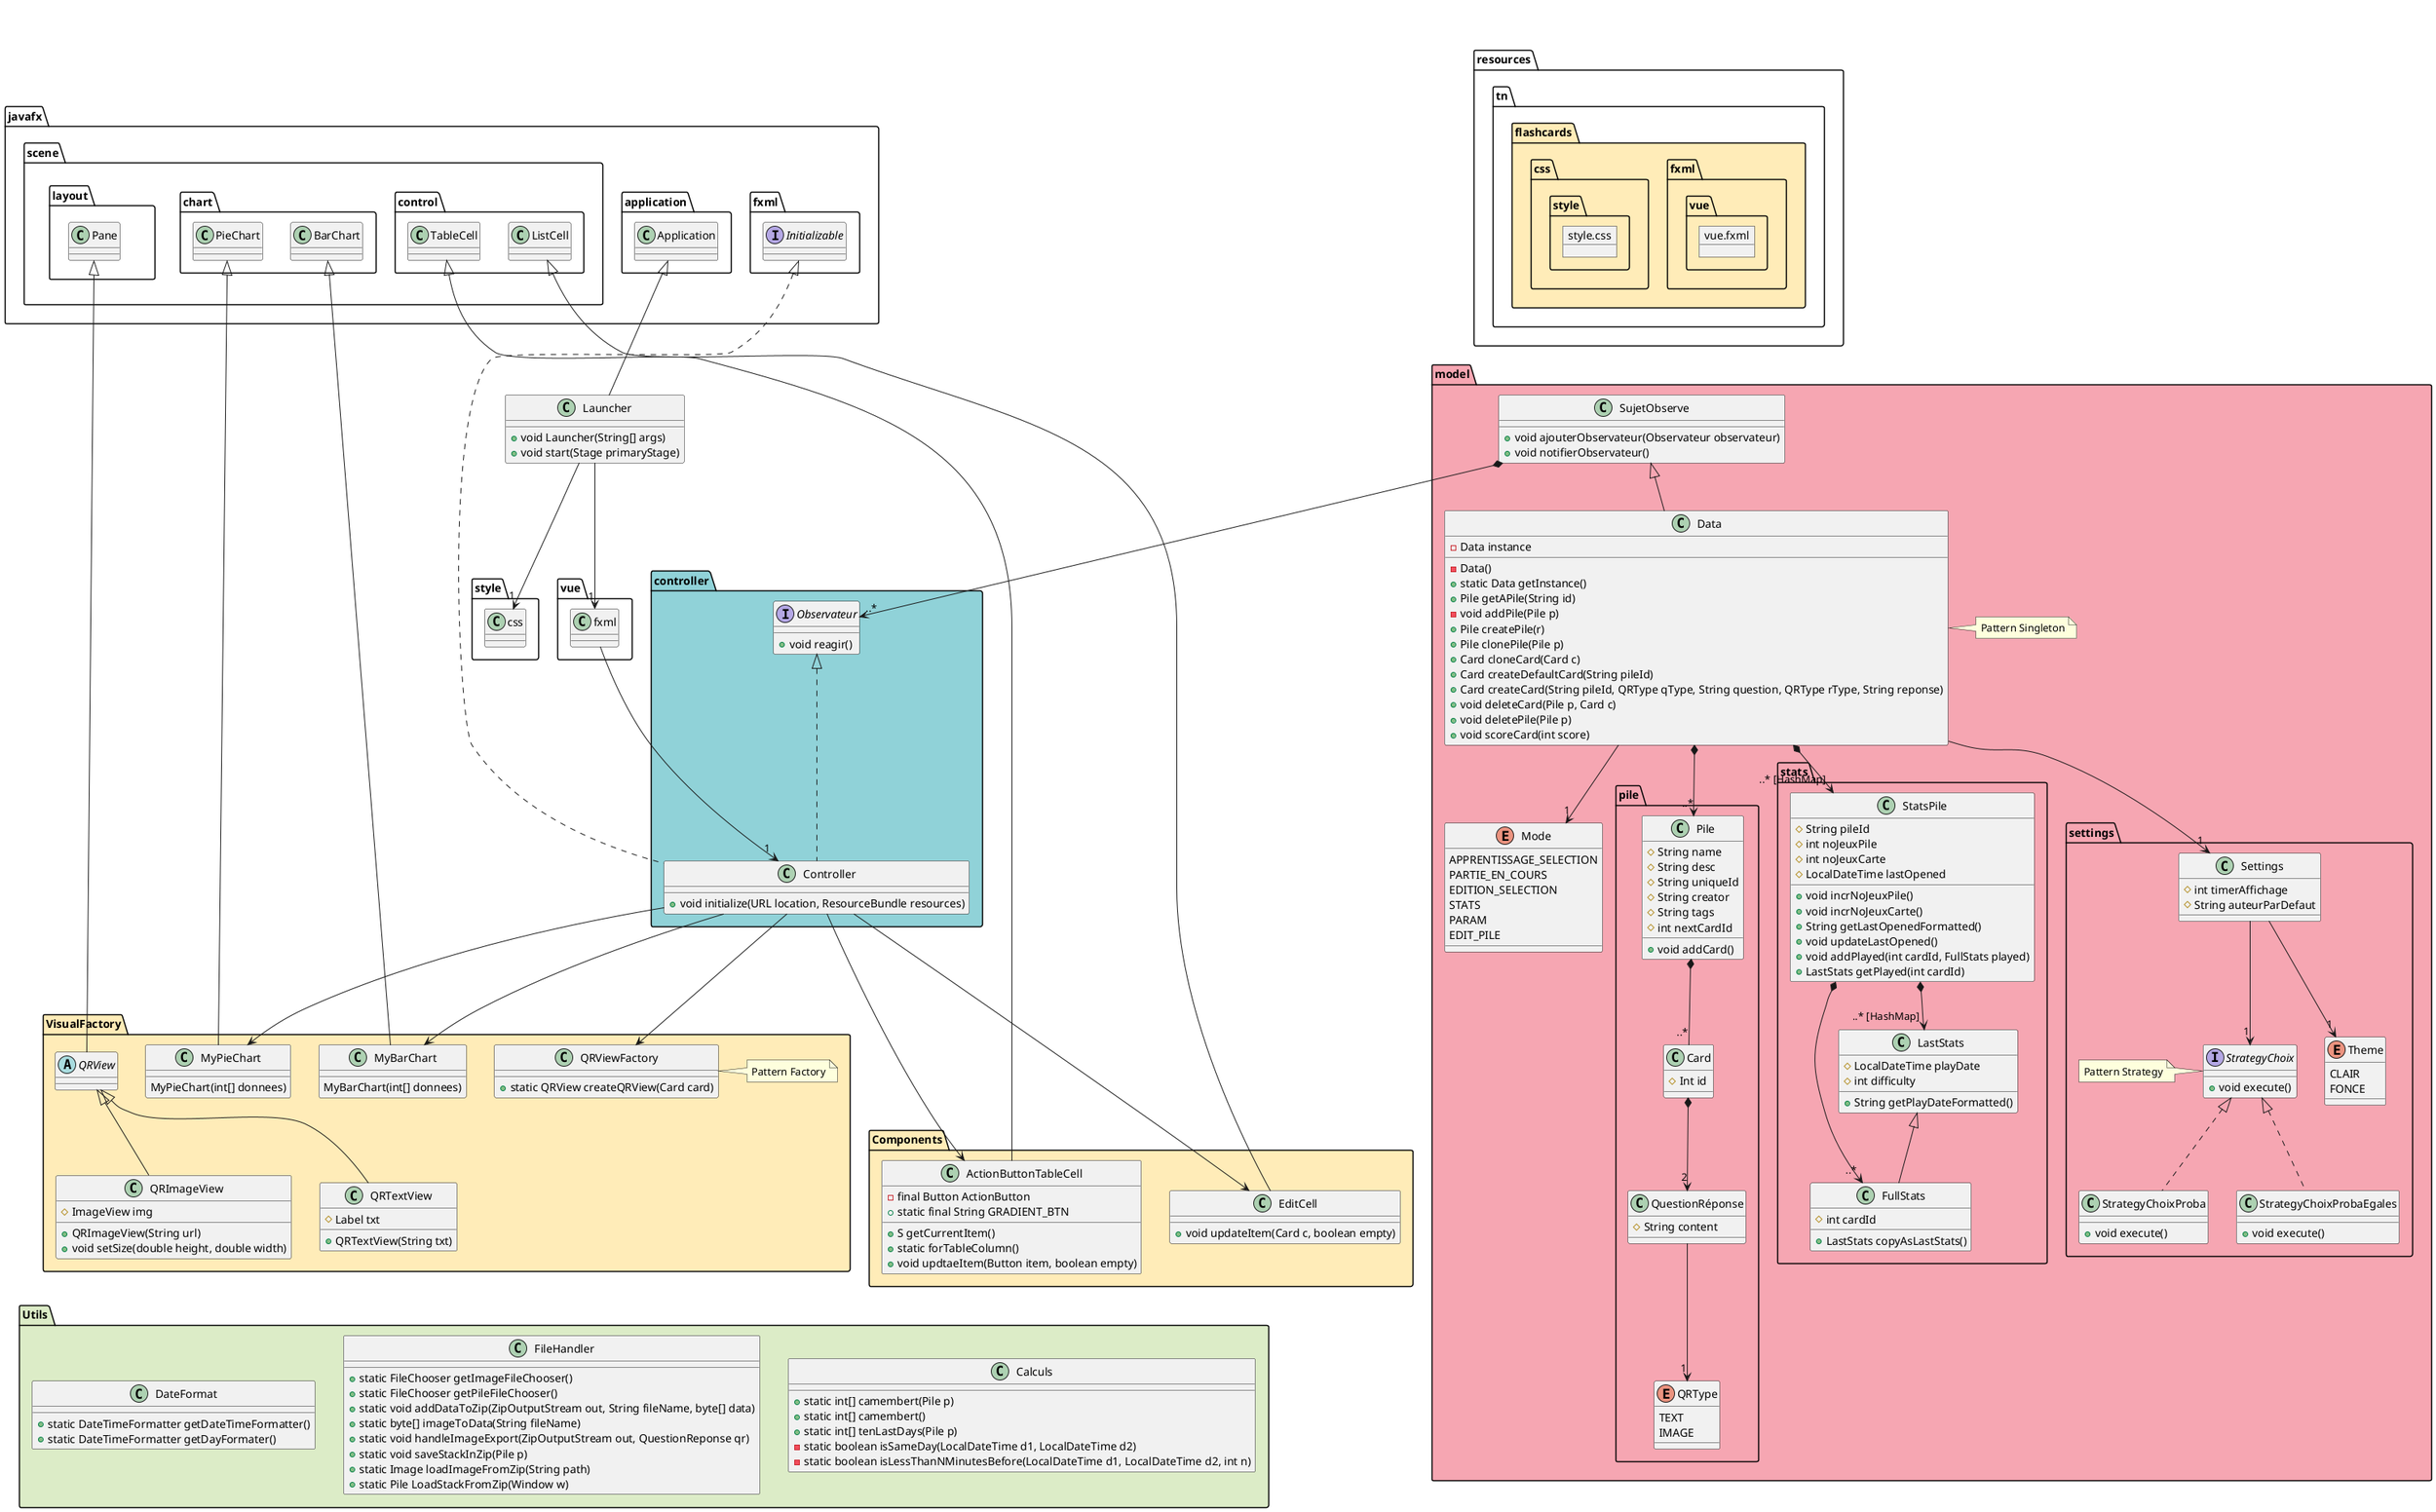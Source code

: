 @startuml class

/' ******* ********** **********
********** GLOBAL
********** ********** ********'/
class Launcher extends javafx.application.Application {
    + void Launcher(String[] args)
    + void start(Stage primaryStage)
}


/' ******* ********** **********
********** VIEW
********** ********** ********'/
package "resources.tn.flashcards" #ffecb8 {
    package fxml {
        object vue.fxml
    }

    package css {
        object style.css
    }
}

package "VisualFactory" #ffecb8 {

    class QRViewFactory
    note right: Pattern Factory
    class QRViewFactory {
        + static QRView createQRView(Card card)
    }

    abstract QRView extends javafx.scene.layout.Pane {}

    class QRTextView extends QRView {
        # Label txt

        + QRTextView(String txt)
    }

    class QRImageView extends QRView {
        # ImageView img

        + QRImageView(String url)
        + void setSize(double height, double width)
    }

    class MyBarChart extends javafx.scene.chart.BarChart {
        MyBarChart(int[] donnees)
    }

    class MyPieChart extends javafx.scene.chart.PieChart {
        MyPieChart(int[] donnees)
    }

    
}

/' ******* ********** **********
********** COMPONENTS
********** ********** ********'/

package "Components" #ffecb8 {
    class ActionButtonTableCell extends javafx.scene.control.TableCell {
        - final Button ActionButton
        + static final String GRADIENT_BTN

        + S getCurrentItem()
        + static forTableColumn()
        + void updtaeItem(Button item, boolean empty)
    }

    class EditCell extends javafx.scene.control.ListCell {
        + void updateItem(Card c, boolean empty)
    }
}

/' ******* ********** **********
********** UTILS
********** ********** ********'/

package "Utils" #dcecc7 {

    class Calculs {
        + static int[] camembert(Pile p)
        + static int[] camembert()
        + static int[] tenLastDays(Pile p)
        - static boolean isSameDay(LocalDateTime d1, LocalDateTime d2)
        - static boolean isLessThanNMinutesBefore(LocalDateTime d1, LocalDateTime d2, int n)
    }
    class FileHandler{
        + static FileChooser getImageFileChooser()
        + static FileChooser getPileFileChooser()
        + static void addDataToZip(ZipOutputStream out, String fileName, byte[] data)
        + static byte[] imageToData(String fileName)
        + static void handleImageExport(ZipOutputStream out, QuestionReponse qr)
        + static void saveStackInZip(Pile p)
        + static Image loadImageFromZip(String path)
        + static Pile LoadStackFromZip(Window w)
    }

    class DateFormat {
        + static DateTimeFormatter getDateTimeFormatter()
        + static DateTimeFormatter getDayFormater()
    }
}

/' ******* ********** **********
********** CONTROLLER
********** ********** ********'/
package "controller" #90d2d8 {

    interface Observateur {
        + void reagir()
    }

    class Controller implements javafx.fxml.Initializable, Observateur {
        +void initialize(URL location, ResourceBundle resources)
    }

}

/' ******* ********** **********
********** MODEL
********** ********** ********'/
package "model" #f6a6b2 {

    class SujetObserve {
        + void ajouterObservateur(Observateur observateur)
        + void notifierObservateur()
    }

    class Data extends SujetObserve {
        - Data instance
        - Data()
        + static Data getInstance()
        + Pile getAPile(String id)
        - void addPile(Pile p)
        + Pile createPile(r)
        + Pile clonePile(Pile p)
        + Card cloneCard(Card c)
        + Card createDefaultCard(String pileId)
        + Card createCard(String pileId, QRType qType, String question, QRType rType, String reponse)
        + void deleteCard(Pile p, Card c)
        + void deletePile(Pile p)
        + void scoreCard(int score)
    }
    class Data
    note right: Pattern Singleton

    enum Mode {
        APPRENTISSAGE_SELECTION
        PARTIE_EN_COURS
        EDITION_SELECTION
        STATS
        PARAM
        EDIT_PILE
    }

    

    package pile {

        class Pile {
            # String name
            # String desc
            # String uniqueId
            # String creator
            # String tags
            # int nextCardId

            + void addCard()
        }

        class Card {
            # Int id
        }

        class QuestionRéponse {
            # String content
        }

        enum QRType {
            TEXT 
            IMAGE
        }
    }

    package stats {
        class StatsPile {
            # String pileId
            # int noJeuxPile
            # int noJeuxCarte
            # LocalDateTime lastOpened

            + void incrNoJeuxPile()
            + void incrNoJeuxCarte()
            + String getLastOpenedFormatted()
            + void updateLastOpened()
            + void addPlayed(int cardId, FullStats played)
            + LastStats getPlayed(int cardId)
        }

        class LastStats {
            # LocalDateTime playDate
            # int difficulty

            + String getPlayDateFormatted()
        }

        class FullStats extends LastStats {
            # int cardId

            + LastStats copyAsLastStats()
        }

        


    }

    package settings {

        class Settings {
            # int timerAffichage
            # String auteurParDefaut
        }

        interface StrategyChoix
        note left: Pattern Strategy
        interface StrategyChoix {
            + void execute()
        }

        class StrategyChoixProba implements StrategyChoix{
            + void execute()
        }

        class StrategyChoixProbaEgales implements StrategyChoix{
            + void execute()
        }

        enum Theme {
            CLAIR
            FONCE
        }
    }

}

/' ******* ********** **********
********** RELATIONS
********** ********** ********'/

' GLOBAL
Launcher -->"1" vue.fxml
Launcher -->"1" style.css

' VC
vue.fxml -->"1" Controller

' CM
SujetObserve *-->"..*" Observateur


' CONTROLLER
Controller --> QRViewFactory
Controller --> MyBarChart
Controller --> MyPieChart
Controller --> ActionButtonTableCell
Controller --> EditCell

' MODEL
Pile *--"..*" Card
Card *-->"2" QuestionRéponse
QuestionRéponse -->"1" QRType

Data *-->"..*" Pile
Data -->"1" Settings
Data *-->"..* [HashMap]" StatsPile
Data -->"1" Mode

Settings -->"1" Theme
Settings -->"1" StrategyChoix

StatsPile *-->"..* [HashMap]" LastStats
StatsPile *-->"..*" FullStats

' HIDDEN
javafx.fxml.Initializable -d[hidden]-> Observateur
MyBarChart -l[hidden]-> QRView
MyPieChart -l[hidden]-> MyBarChart
javafx.scene.layout -l[hidden]-> javafx.scene.chart.BarChart
QRImageView -d[hidden]-> DateFormat
QRImageView -r[hidden]-> EditCell



@enduml
